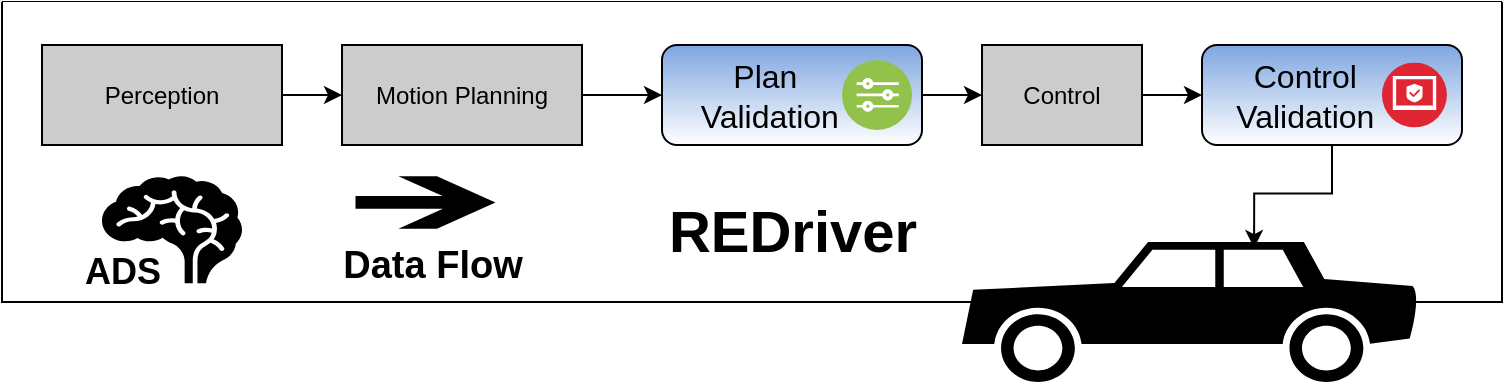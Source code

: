 <mxfile version="20.0.4" type="github">
  <diagram id="Ie1QT5mQ5Ervn-aYkjvt" name="Page-1">
    <mxGraphModel dx="2062" dy="712" grid="1" gridSize="10" guides="1" tooltips="1" connect="1" arrows="1" fold="1" page="0" pageScale="1" pageWidth="827" pageHeight="1169" math="0" shadow="0">
      <root>
        <mxCell id="0" />
        <mxCell id="1" parent="0" />
        <mxCell id="rLdGX6JDhPVMlcY9tJA1-8" value="" style="swimlane;startSize=0;gradientColor=#ffffff;swimlaneFillColor=default;fontSize=11;" parent="1" vertex="1">
          <mxGeometry x="240" y="420" width="750" height="150" as="geometry" />
        </mxCell>
        <mxCell id="g_uUFaQYchogK8_NWk0r-11" style="edgeStyle=orthogonalEdgeStyle;rounded=0;orthogonalLoop=1;jettySize=auto;html=1;exitX=1;exitY=0.5;exitDx=0;exitDy=0;entryX=0;entryY=0.5;entryDx=0;entryDy=0;fontSize=19;" parent="rLdGX6JDhPVMlcY9tJA1-8" source="rLdGX6JDhPVMlcY9tJA1-4" target="rLdGX6JDhPVMlcY9tJA1-12" edge="1">
          <mxGeometry relative="1" as="geometry" />
        </mxCell>
        <mxCell id="rLdGX6JDhPVMlcY9tJA1-4" value="Perception" style="rounded=0;whiteSpace=wrap;html=1;fillColor=#CCCCCC;" parent="rLdGX6JDhPVMlcY9tJA1-8" vertex="1">
          <mxGeometry x="20" y="21.5" width="120" height="50" as="geometry" />
        </mxCell>
        <mxCell id="vtgjrdMlesaDz9DzzzvU-8" style="edgeStyle=orthogonalEdgeStyle;rounded=0;orthogonalLoop=1;jettySize=auto;html=1;exitX=1;exitY=0.5;exitDx=0;exitDy=0;entryX=0;entryY=0.5;entryDx=0;entryDy=0;fontSize=16;" edge="1" parent="rLdGX6JDhPVMlcY9tJA1-8" source="rLdGX6JDhPVMlcY9tJA1-12" target="rLdGX6JDhPVMlcY9tJA1-73">
          <mxGeometry relative="1" as="geometry" />
        </mxCell>
        <mxCell id="rLdGX6JDhPVMlcY9tJA1-12" value="Motion Planning" style="rounded=0;whiteSpace=wrap;html=1;fillColor=#CCCCCC;" parent="rLdGX6JDhPVMlcY9tJA1-8" vertex="1">
          <mxGeometry x="170" y="21.5" width="120" height="50" as="geometry" />
        </mxCell>
        <mxCell id="rLdGX6JDhPVMlcY9tJA1-38" value="" style="shape=mxgraph.signs.healthcare.brain;html=1;pointerEvents=1;fillColor=#000000;strokeColor=none;verticalLabelPosition=bottom;verticalAlign=top;align=center;sketch=0;" parent="rLdGX6JDhPVMlcY9tJA1-8" vertex="1">
          <mxGeometry x="50" y="87.13" width="70" height="53.5" as="geometry" />
        </mxCell>
        <mxCell id="vtgjrdMlesaDz9DzzzvU-12" style="edgeStyle=orthogonalEdgeStyle;rounded=0;orthogonalLoop=1;jettySize=auto;html=1;exitX=1;exitY=0.5;exitDx=0;exitDy=0;entryX=0;entryY=0.5;entryDx=0;entryDy=0;fontSize=16;" edge="1" parent="rLdGX6JDhPVMlcY9tJA1-8" source="rLdGX6JDhPVMlcY9tJA1-5" target="vtgjrdMlesaDz9DzzzvU-2">
          <mxGeometry relative="1" as="geometry" />
        </mxCell>
        <mxCell id="rLdGX6JDhPVMlcY9tJA1-5" value="Control" style="rounded=0;whiteSpace=wrap;html=1;fillColor=#CCCCCC;" parent="rLdGX6JDhPVMlcY9tJA1-8" vertex="1">
          <mxGeometry x="490" y="21.5" width="80" height="50" as="geometry" />
        </mxCell>
        <mxCell id="rLdGX6JDhPVMlcY9tJA1-53" value="ADS" style="text;strokeColor=none;fillColor=none;html=1;fontSize=18;fontStyle=1;verticalAlign=middle;align=center;" parent="rLdGX6JDhPVMlcY9tJA1-8" vertex="1">
          <mxGeometry x="20" y="119.75" width="80" height="30.25" as="geometry" />
        </mxCell>
        <mxCell id="rLdGX6JDhPVMlcY9tJA1-56" value="" style="shape=mxgraph.signs.travel.arrow_south;html=1;pointerEvents=1;fillColor=#000000;strokeColor=none;verticalLabelPosition=bottom;verticalAlign=top;align=center;sketch=0;fontSize=17;direction=north;" parent="rLdGX6JDhPVMlcY9tJA1-8" vertex="1">
          <mxGeometry x="176.75" y="87.13" width="70" height="26.25" as="geometry" />
        </mxCell>
        <mxCell id="rLdGX6JDhPVMlcY9tJA1-58" value="&lt;div style=&quot;font-size: 19px&quot;&gt;Data Flow&lt;/div&gt;" style="text;strokeColor=none;fillColor=none;html=1;fontSize=19;fontStyle=1;verticalAlign=middle;align=center;" parent="rLdGX6JDhPVMlcY9tJA1-8" vertex="1">
          <mxGeometry x="176.75" y="113.38" width="76.5" height="36.5" as="geometry" />
        </mxCell>
        <mxCell id="vtgjrdMlesaDz9DzzzvU-4" style="edgeStyle=orthogonalEdgeStyle;rounded=0;orthogonalLoop=1;jettySize=auto;html=1;exitX=1;exitY=0.5;exitDx=0;exitDy=0;entryX=0;entryY=0.5;entryDx=0;entryDy=0;fontSize=18;" edge="1" parent="rLdGX6JDhPVMlcY9tJA1-8" source="rLdGX6JDhPVMlcY9tJA1-73" target="rLdGX6JDhPVMlcY9tJA1-5">
          <mxGeometry relative="1" as="geometry" />
        </mxCell>
        <mxCell id="rLdGX6JDhPVMlcY9tJA1-73" value="&lt;div style=&quot;font-size: 16px;&quot; align=&quot;center&quot;&gt;&lt;font style=&quot;font-size: 16px;&quot;&gt;&amp;nbsp; Plan&amp;nbsp;&amp;nbsp; &amp;nbsp; &amp;nbsp; &amp;nbsp; &lt;br&gt;&lt;/font&gt;&lt;/div&gt;&lt;div style=&quot;font-size: 16px;&quot; align=&quot;center&quot;&gt;&lt;font style=&quot;font-size: 16px;&quot;&gt;&amp;nbsp; Validation&amp;nbsp;&amp;nbsp;&amp;nbsp;&amp;nbsp;&amp;nbsp;&amp;nbsp;&amp;nbsp; &lt;br&gt;&lt;/font&gt;&lt;/div&gt;" style="rounded=1;whiteSpace=wrap;html=1;gradientColor=#ffffff;align=center;fillColor=#7EA6E0;" parent="rLdGX6JDhPVMlcY9tJA1-8" vertex="1">
          <mxGeometry x="330" y="21.5" width="130" height="50" as="geometry" />
        </mxCell>
        <mxCell id="rLdGX6JDhPVMlcY9tJA1-68" value="" style="aspect=fixed;perimeter=ellipsePerimeter;html=1;align=center;shadow=0;dashed=0;fontColor=#4277BB;labelBackgroundColor=#ffffff;fontSize=12;spacingTop=3;image;image=img/lib/ibm/vpc/Rules.svg;gradientColor=#ffffff;" parent="rLdGX6JDhPVMlcY9tJA1-8" vertex="1">
          <mxGeometry x="420" y="29" width="35" height="35" as="geometry" />
        </mxCell>
        <mxCell id="g_uUFaQYchogK8_NWk0r-23" style="edgeStyle=orthogonalEdgeStyle;rounded=0;orthogonalLoop=1;jettySize=auto;html=1;exitX=0.5;exitY=1;exitDx=0;exitDy=0;fontSize=19;" parent="rLdGX6JDhPVMlcY9tJA1-8" source="rLdGX6JDhPVMlcY9tJA1-53" target="rLdGX6JDhPVMlcY9tJA1-53" edge="1">
          <mxGeometry relative="1" as="geometry" />
        </mxCell>
        <mxCell id="vtgjrdMlesaDz9DzzzvU-2" value="&lt;div style=&quot;font-size: 16px&quot; align=&quot;center&quot;&gt;&lt;font style=&quot;font-size: 16px&quot;&gt;&amp;nbsp;Control &amp;nbsp; &amp;nbsp; &amp;nbsp;&amp;nbsp; &lt;br&gt;&lt;/font&gt;&lt;/div&gt;&lt;div style=&quot;font-size: 16px&quot; align=&quot;center&quot;&gt;&lt;font style=&quot;font-size: 16px&quot;&gt;&amp;nbsp;Validation&amp;nbsp;&amp;nbsp;&amp;nbsp;&amp;nbsp;&amp;nbsp;&amp;nbsp;&amp;nbsp; &lt;br&gt;&lt;/font&gt;&lt;/div&gt;" style="rounded=1;whiteSpace=wrap;html=1;gradientColor=#ffffff;align=center;fillColor=#7EA6E0;" vertex="1" parent="rLdGX6JDhPVMlcY9tJA1-8">
          <mxGeometry x="600" y="21.5" width="130" height="50" as="geometry" />
        </mxCell>
        <mxCell id="rLdGX6JDhPVMlcY9tJA1-66" value="" style="aspect=fixed;perimeter=ellipsePerimeter;html=1;align=center;shadow=0;dashed=0;fontColor=#4277BB;labelBackgroundColor=#ffffff;fontSize=12;spacingTop=3;image;image=img/lib/ibm/security/trustend_computing.svg;gradientColor=#ffffff;" parent="rLdGX6JDhPVMlcY9tJA1-8" vertex="1">
          <mxGeometry x="690" y="30.25" width="32.5" height="32.5" as="geometry" />
        </mxCell>
        <mxCell id="vtgjrdMlesaDz9DzzzvU-18" value="&lt;font style=&quot;font-size: 29px;&quot;&gt;REDriver&lt;/font&gt;" style="text;strokeColor=none;fillColor=none;html=1;fontSize=19;fontStyle=1;verticalAlign=middle;align=center;" vertex="1" parent="rLdGX6JDhPVMlcY9tJA1-8">
          <mxGeometry x="340" y="90" width="110" height="50.63" as="geometry" />
        </mxCell>
        <mxCell id="rLdGX6JDhPVMlcY9tJA1-37" value="" style="shape=mxgraph.signs.transportation.car_2;html=1;pointerEvents=1;fillColor=#000000;strokeColor=none;verticalLabelPosition=bottom;verticalAlign=top;align=center;sketch=0;" parent="1" vertex="1">
          <mxGeometry x="720" y="540" width="230" height="70" as="geometry" />
        </mxCell>
        <mxCell id="vtgjrdMlesaDz9DzzzvU-13" style="edgeStyle=orthogonalEdgeStyle;rounded=0;orthogonalLoop=1;jettySize=auto;html=1;exitX=0.5;exitY=1;exitDx=0;exitDy=0;entryX=0.635;entryY=0.043;entryDx=0;entryDy=0;entryPerimeter=0;fontSize=16;" edge="1" parent="1" source="vtgjrdMlesaDz9DzzzvU-2" target="rLdGX6JDhPVMlcY9tJA1-37">
          <mxGeometry relative="1" as="geometry" />
        </mxCell>
      </root>
    </mxGraphModel>
  </diagram>
</mxfile>

